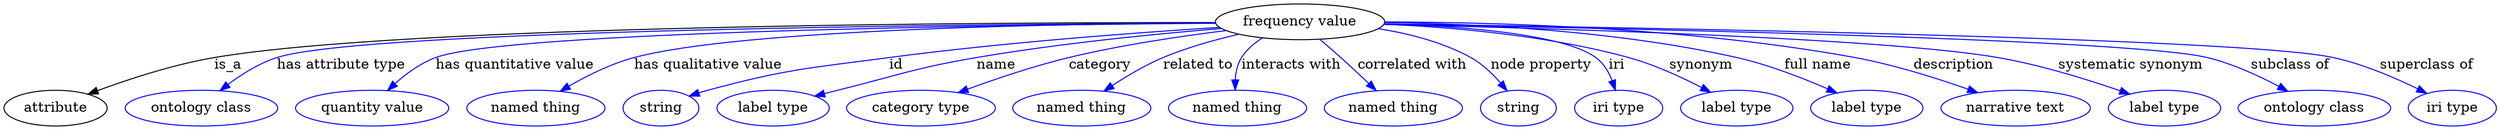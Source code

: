digraph {
	graph [bb="0,0,2060.7,123"];
	node [label="\N"];
	"frequency value"	 [height=0.5,
		label="frequency value",
		pos="1071.3,105",
		width=1.8776];
	attribute	 [height=0.5,
		pos="40.296,18",
		width=1.1193];
	"frequency value" -> attribute	 [label=is_a,
		lp="200.3,61.5",
		pos="e,69.007,30.721 1003.6,104.66 825.13,103.39 345.26,97.344 189.3,69 150.51,61.95 108.14,46.661 78.534,34.651"];
	"has attribute type"	 [color=blue,
		height=0.5,
		label="ontology class",
		pos="160.3,18",
		width=1.7151];
	"frequency value" -> "has attribute type"	 [color=blue,
		label="has attribute type",
		lp="294.3,61.5",
		pos="e,182.15,34.896 1003.8,103.92 819.85,100.71 318.84,90.111 247.3,69 227.04,63.021 206.55,51.349 190.55,40.679",
		style=solid];
	"has quantitative value"	 [color=blue,
		height=0.5,
		label="quantity value",
		pos="301.3,18",
		width=1.6971];
	"frequency value" -> "has quantitative value"	 [color=blue,
		label="has quantitative value",
		lp="431.8,61.5",
		pos="e,319.18,35.343 1003.7,103.69 839.93,100.19 430.78,89.502 372.3,69 355.73,63.193 339.64,52.222 326.98,41.939",
		style=solid];
	"has qualitative value"	 [color=blue,
		height=0.5,
		label="named thing",
		pos="435.3,18",
		width=1.5346];
	"frequency value" -> "has qualitative value"	 [color=blue,
		label="has qualitative value",
		lp="586.3,61.5",
		pos="e,459.06,34.473 1003.5,104.06 878.72,101.74 617.27,93.968 530.3,69 508.23,62.666 485.51,50.698 467.82,39.947",
		style=solid];
	id	 [color=blue,
		height=0.5,
		label=string,
		pos="539.3,18",
		width=0.84854];
	"frequency value" -> id	 [color=blue,
		label=id,
		lp="740.8,61.5",
		pos="e,563.08,29.705 1006.3,100.01 938.44,94.338 829.01,83.894 735.3,69 665.31,57.877 646.66,58 579.3,36 577.04,35.262 574.73,34.436 \
572.43,33.555",
		style=solid];
	name	 [color=blue,
		height=0.5,
		label="label type",
		pos="633.3,18",
		width=1.2638];
	"frequency value" -> name	 [color=blue,
		label=name,
		lp="827.8,61.5",
		pos="e,668.12,29.723 1008.1,98.402 955.46,92.38 878.6,82.379 812.3,69 756.39,57.72 742.97,52.209 688.3,36 684.92,34.999 681.43,33.934 \
677.94,32.842",
		style=solid];
	category	 [color=blue,
		height=0.5,
		label="category type",
		pos="755.3,18",
		width=1.6249];
	"frequency value" -> category	 [color=blue,
		label=category,
		lp="916.8,61.5",
		pos="e,789.97,32.512 1013.4,95.633 978.36,89.378 932.88,80.243 893.3,69 861.35,59.924 826.25,46.911 799.45,36.301",
		style=solid];
	"related to"	 [color=blue,
		height=0.5,
		label="named thing",
		pos="887.3,18",
		width=1.5346];
	"frequency value" -> "related to"	 [color=blue,
		label="related to",
		lp="995.3,61.5",
		pos="e,910.56,34.368 1026.3,91.453 1008.2,85.418 987.41,77.701 969.3,69 952.15,60.764 934.1,49.811 919.31,40.167",
		style=solid];
	"interacts with"	 [color=blue,
		height=0.5,
		label="named thing",
		pos="1015.3,18",
		width=1.5346];
	"frequency value" -> "interacts with"	 [color=blue,
		label="interacts with",
		lp="1069.3,61.5",
		pos="e,1018.9,35.974 1048.6,87.637 1042.7,82.194 1036.7,75.811 1032.3,69 1027.7,61.944 1024.3,53.546 1021.7,45.622",
		style=solid];
	"correlated with"	 [color=blue,
		height=0.5,
		label="named thing",
		pos="1143.3,18",
		width=1.5346];
	"frequency value" -> "correlated with"	 [color=blue,
		label="correlated with",
		lp="1159.3,61.5",
		pos="e,1131.2,35.939 1089.3,87.529 1094.9,81.789 1101,75.27 1106.3,69 1112.8,61.255 1119.5,52.446 1125.3,44.354",
		style=solid];
	"node property"	 [color=blue,
		height=0.5,
		label=string,
		pos="1247.3,18",
		width=0.84854];
	"frequency value" -> "node property"	 [color=blue,
		label="node property",
		lp="1259.3,61.5",
		pos="e,1236.9,35.044 1131.4,96.736 1155.4,91.459 1182.5,82.883 1204.3,69 1214.6,62.424 1223.7,52.589 1230.9,43.305",
		style=solid];
	iri	 [color=blue,
		height=0.5,
		label="iri type",
		pos="1332.3,18",
		width=1.011];
	"frequency value" -> iri	 [color=blue,
		label=iri,
		lp="1322.8,61.5",
		pos="e,1326,35.945 1137.2,100.84 1195.4,96.07 1275.1,86.538 1301.3,69 1310,63.182 1316.6,54.023 1321.5,45.063",
		style=solid];
	synonym	 [color=blue,
		height=0.5,
		label="label type",
		pos="1432.3,18",
		width=1.2638];
	"frequency value" -> synonym	 [color=blue,
		label=synonym,
		lp="1395.8,61.5",
		pos="e,1408.1,33.445 1138.1,102.06 1191.8,98.221 1268.8,89.374 1333.3,69 1356.4,61.689 1380.7,49.294 1399.4,38.554",
		style=solid];
	"full name"	 [color=blue,
		height=0.5,
		label="label type",
		pos="1541.3,18",
		width=1.2638];
	"frequency value" -> "full name"	 [color=blue,
		label="full name",
		lp="1494.8,61.5",
		pos="e,1514.5,32.664 1137.3,100.76 1224.3,94.745 1372.6,82.898 1425.3,69 1453.2,61.639 1483,48.42 1505.4,37.285",
		style=solid];
	description	 [color=blue,
		height=0.5,
		label="narrative text",
		pos="1662.3,18",
		width=1.6068];
	"frequency value" -> description	 [color=blue,
		label=description,
		lp="1606.8,61.5",
		pos="e,1629.9,32.999 1138,101.98 1245.8,96.723 1453.4,84.907 1525.3,69 1558.2,61.724 1593.8,48.287 1620.5,37.032",
		style=solid];
	"systematic synonym"	 [color=blue,
		height=0.5,
		label="label type",
		pos="1783.3,18",
		width=1.2638];
	"frequency value" -> "systematic synonym"	 [color=blue,
		label="systematic synonym",
		lp="1749.3,61.5",
		pos="e,1753.3,31.594 1138.8,103.12 1268.3,99.109 1547.1,88.479 1641.3,69 1677,61.621 1715.8,47.203 1743.8,35.575",
		style=solid];
	"subclass of"	 [color=blue,
		height=0.5,
		label="ontology class",
		pos="1908.3,18",
		width=1.7151];
	"frequency value" -> "subclass of"	 [color=blue,
		label="subclass of",
		lp="1877.8,61.5",
		pos="e,1883.5,34.599 1138.7,103.34 1308.6,98.938 1745.6,86.083 1809.3,69 1832.4,62.798 1856.3,50.675 1874.8,39.804",
		style=solid];
	"superclass of"	 [color=blue,
		height=0.5,
		label="iri type",
		pos="2024.3,18",
		width=1.011];
	"frequency value" -> "superclass of"	 [color=blue,
		label="superclass of",
		lp="1988.8,61.5",
		pos="e,2000.8,31.95 1138.8,103.6 1325.1,99.509 1838.1,86.772 1912.3,69 1940.5,62.252 1970.2,48.34 1992,36.748",
		style=solid];
}
